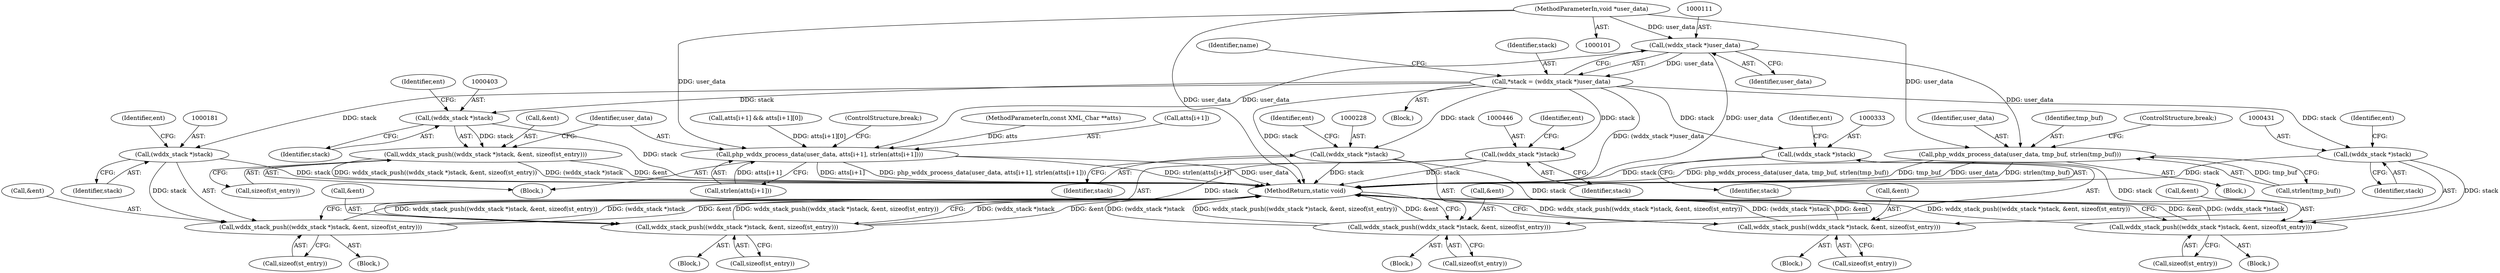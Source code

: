 digraph "0_php_2aae60461c2ff7b7fbcdd194c789ac841d0747d7@pointer" {
"1000110" [label="(Call,(wddx_stack *)user_data)"];
"1000102" [label="(MethodParameterIn,void *user_data)"];
"1000108" [label="(Call,*stack = (wddx_stack *)user_data)"];
"1000180" [label="(Call,(wddx_stack *)stack)"];
"1000179" [label="(Call,wddx_stack_push((wddx_stack *)stack, &ent, sizeof(st_entry)))"];
"1000227" [label="(Call,(wddx_stack *)stack)"];
"1000226" [label="(Call,wddx_stack_push((wddx_stack *)stack, &ent, sizeof(st_entry)))"];
"1000332" [label="(Call,(wddx_stack *)stack)"];
"1000331" [label="(Call,wddx_stack_push((wddx_stack *)stack, &ent, sizeof(st_entry)))"];
"1000402" [label="(Call,(wddx_stack *)stack)"];
"1000401" [label="(Call,wddx_stack_push((wddx_stack *)stack, &ent, sizeof(st_entry)))"];
"1000430" [label="(Call,(wddx_stack *)stack)"];
"1000429" [label="(Call,wddx_stack_push((wddx_stack *)stack, &ent, sizeof(st_entry)))"];
"1000445" [label="(Call,(wddx_stack *)stack)"];
"1000444" [label="(Call,wddx_stack_push((wddx_stack *)stack, &ent, sizeof(st_entry)))"];
"1000292" [label="(Call,php_wddx_process_data(user_data, tmp_buf, strlen(tmp_buf)))"];
"1000409" [label="(Call,php_wddx_process_data(user_data, atts[i+1], strlen(atts[i+1])))"];
"1000444" [label="(Call,wddx_stack_push((wddx_stack *)stack, &ent, sizeof(st_entry)))"];
"1000193" [label="(Block,)"];
"1000449" [label="(Identifier,ent)"];
"1000104" [label="(MethodParameterIn,const XML_Char **atts)"];
"1000110" [label="(Call,(wddx_stack *)user_data)"];
"1000185" [label="(Call,sizeof(st_entry))"];
"1000443" [label="(Block,)"];
"1000230" [label="(Call,&ent)"];
"1000411" [label="(Call,atts[i+1])"];
"1000179" [label="(Call,wddx_stack_push((wddx_stack *)stack, &ent, sizeof(st_entry)))"];
"1000294" [label="(Identifier,tmp_buf)"];
"1000434" [label="(Identifier,ent)"];
"1000430" [label="(Call,(wddx_stack *)stack)"];
"1000435" [label="(Call,sizeof(st_entry))"];
"1000183" [label="(Call,&ent)"];
"1000450" [label="(Call,sizeof(st_entry))"];
"1000231" [label="(Identifier,ent)"];
"1000292" [label="(Call,php_wddx_process_data(user_data, tmp_buf, strlen(tmp_buf)))"];
"1000232" [label="(Call,sizeof(st_entry))"];
"1000336" [label="(Identifier,ent)"];
"1000112" [label="(Identifier,user_data)"];
"1000402" [label="(Call,(wddx_stack *)stack)"];
"1000335" [label="(Call,&ent)"];
"1000105" [label="(Block,)"];
"1000180" [label="(Call,(wddx_stack *)stack)"];
"1000146" [label="(Block,)"];
"1000401" [label="(Call,wddx_stack_push((wddx_stack *)stack, &ent, sizeof(st_entry)))"];
"1000429" [label="(Call,wddx_stack_push((wddx_stack *)stack, &ent, sizeof(st_entry)))"];
"1000416" [label="(Call,strlen(atts[i+1]))"];
"1000424" [label="(Block,)"];
"1000116" [label="(Identifier,name)"];
"1000334" [label="(Identifier,stack)"];
"1000407" [label="(Call,sizeof(st_entry))"];
"1000304" [label="(Block,)"];
"1000404" [label="(Identifier,stack)"];
"1000400" [label="(Block,)"];
"1000452" [label="(MethodReturn,static void)"];
"1000102" [label="(MethodParameterIn,void *user_data)"];
"1000227" [label="(Call,(wddx_stack *)stack)"];
"1000337" [label="(Call,sizeof(st_entry))"];
"1000448" [label="(Call,&ent)"];
"1000184" [label="(Identifier,ent)"];
"1000410" [label="(Identifier,user_data)"];
"1000226" [label="(Call,wddx_stack_push((wddx_stack *)stack, &ent, sizeof(st_entry)))"];
"1000229" [label="(Identifier,stack)"];
"1000433" [label="(Call,&ent)"];
"1000275" [label="(Block,)"];
"1000109" [label="(Identifier,stack)"];
"1000445" [label="(Call,(wddx_stack *)stack)"];
"1000406" [label="(Identifier,ent)"];
"1000108" [label="(Call,*stack = (wddx_stack *)user_data)"];
"1000182" [label="(Identifier,stack)"];
"1000405" [label="(Call,&ent)"];
"1000432" [label="(Identifier,stack)"];
"1000387" [label="(Call,atts[i+1] && atts[i+1][0])"];
"1000447" [label="(Identifier,stack)"];
"1000297" [label="(ControlStructure,break;)"];
"1000409" [label="(Call,php_wddx_process_data(user_data, atts[i+1], strlen(atts[i+1])))"];
"1000331" [label="(Call,wddx_stack_push((wddx_stack *)stack, &ent, sizeof(st_entry)))"];
"1000295" [label="(Call,strlen(tmp_buf))"];
"1000293" [label="(Identifier,user_data)"];
"1000332" [label="(Call,(wddx_stack *)stack)"];
"1000422" [label="(ControlStructure,break;)"];
"1000110" -> "1000108"  [label="AST: "];
"1000110" -> "1000112"  [label="CFG: "];
"1000111" -> "1000110"  [label="AST: "];
"1000112" -> "1000110"  [label="AST: "];
"1000108" -> "1000110"  [label="CFG: "];
"1000110" -> "1000452"  [label="DDG: user_data"];
"1000110" -> "1000108"  [label="DDG: user_data"];
"1000102" -> "1000110"  [label="DDG: user_data"];
"1000110" -> "1000292"  [label="DDG: user_data"];
"1000110" -> "1000409"  [label="DDG: user_data"];
"1000102" -> "1000101"  [label="AST: "];
"1000102" -> "1000452"  [label="DDG: user_data"];
"1000102" -> "1000292"  [label="DDG: user_data"];
"1000102" -> "1000409"  [label="DDG: user_data"];
"1000108" -> "1000105"  [label="AST: "];
"1000109" -> "1000108"  [label="AST: "];
"1000116" -> "1000108"  [label="CFG: "];
"1000108" -> "1000452"  [label="DDG: (wddx_stack *)user_data"];
"1000108" -> "1000452"  [label="DDG: stack"];
"1000108" -> "1000180"  [label="DDG: stack"];
"1000108" -> "1000227"  [label="DDG: stack"];
"1000108" -> "1000332"  [label="DDG: stack"];
"1000108" -> "1000402"  [label="DDG: stack"];
"1000108" -> "1000430"  [label="DDG: stack"];
"1000108" -> "1000445"  [label="DDG: stack"];
"1000180" -> "1000179"  [label="AST: "];
"1000180" -> "1000182"  [label="CFG: "];
"1000181" -> "1000180"  [label="AST: "];
"1000182" -> "1000180"  [label="AST: "];
"1000184" -> "1000180"  [label="CFG: "];
"1000180" -> "1000452"  [label="DDG: stack"];
"1000180" -> "1000179"  [label="DDG: stack"];
"1000179" -> "1000146"  [label="AST: "];
"1000179" -> "1000185"  [label="CFG: "];
"1000183" -> "1000179"  [label="AST: "];
"1000185" -> "1000179"  [label="AST: "];
"1000452" -> "1000179"  [label="CFG: "];
"1000179" -> "1000452"  [label="DDG: wddx_stack_push((wddx_stack *)stack, &ent, sizeof(st_entry))"];
"1000179" -> "1000452"  [label="DDG: (wddx_stack *)stack"];
"1000179" -> "1000452"  [label="DDG: &ent"];
"1000227" -> "1000226"  [label="AST: "];
"1000227" -> "1000229"  [label="CFG: "];
"1000228" -> "1000227"  [label="AST: "];
"1000229" -> "1000227"  [label="AST: "];
"1000231" -> "1000227"  [label="CFG: "];
"1000227" -> "1000452"  [label="DDG: stack"];
"1000227" -> "1000226"  [label="DDG: stack"];
"1000226" -> "1000193"  [label="AST: "];
"1000226" -> "1000232"  [label="CFG: "];
"1000230" -> "1000226"  [label="AST: "];
"1000232" -> "1000226"  [label="AST: "];
"1000452" -> "1000226"  [label="CFG: "];
"1000226" -> "1000452"  [label="DDG: (wddx_stack *)stack"];
"1000226" -> "1000452"  [label="DDG: wddx_stack_push((wddx_stack *)stack, &ent, sizeof(st_entry))"];
"1000226" -> "1000452"  [label="DDG: &ent"];
"1000332" -> "1000331"  [label="AST: "];
"1000332" -> "1000334"  [label="CFG: "];
"1000333" -> "1000332"  [label="AST: "];
"1000334" -> "1000332"  [label="AST: "];
"1000336" -> "1000332"  [label="CFG: "];
"1000332" -> "1000452"  [label="DDG: stack"];
"1000332" -> "1000331"  [label="DDG: stack"];
"1000331" -> "1000304"  [label="AST: "];
"1000331" -> "1000337"  [label="CFG: "];
"1000335" -> "1000331"  [label="AST: "];
"1000337" -> "1000331"  [label="AST: "];
"1000452" -> "1000331"  [label="CFG: "];
"1000331" -> "1000452"  [label="DDG: wddx_stack_push((wddx_stack *)stack, &ent, sizeof(st_entry))"];
"1000331" -> "1000452"  [label="DDG: (wddx_stack *)stack"];
"1000331" -> "1000452"  [label="DDG: &ent"];
"1000402" -> "1000401"  [label="AST: "];
"1000402" -> "1000404"  [label="CFG: "];
"1000403" -> "1000402"  [label="AST: "];
"1000404" -> "1000402"  [label="AST: "];
"1000406" -> "1000402"  [label="CFG: "];
"1000402" -> "1000452"  [label="DDG: stack"];
"1000402" -> "1000401"  [label="DDG: stack"];
"1000401" -> "1000400"  [label="AST: "];
"1000401" -> "1000407"  [label="CFG: "];
"1000405" -> "1000401"  [label="AST: "];
"1000407" -> "1000401"  [label="AST: "];
"1000410" -> "1000401"  [label="CFG: "];
"1000401" -> "1000452"  [label="DDG: &ent"];
"1000401" -> "1000452"  [label="DDG: wddx_stack_push((wddx_stack *)stack, &ent, sizeof(st_entry))"];
"1000401" -> "1000452"  [label="DDG: (wddx_stack *)stack"];
"1000430" -> "1000429"  [label="AST: "];
"1000430" -> "1000432"  [label="CFG: "];
"1000431" -> "1000430"  [label="AST: "];
"1000432" -> "1000430"  [label="AST: "];
"1000434" -> "1000430"  [label="CFG: "];
"1000430" -> "1000452"  [label="DDG: stack"];
"1000430" -> "1000429"  [label="DDG: stack"];
"1000429" -> "1000424"  [label="AST: "];
"1000429" -> "1000435"  [label="CFG: "];
"1000433" -> "1000429"  [label="AST: "];
"1000435" -> "1000429"  [label="AST: "];
"1000452" -> "1000429"  [label="CFG: "];
"1000429" -> "1000452"  [label="DDG: &ent"];
"1000429" -> "1000452"  [label="DDG: (wddx_stack *)stack"];
"1000429" -> "1000452"  [label="DDG: wddx_stack_push((wddx_stack *)stack, &ent, sizeof(st_entry))"];
"1000445" -> "1000444"  [label="AST: "];
"1000445" -> "1000447"  [label="CFG: "];
"1000446" -> "1000445"  [label="AST: "];
"1000447" -> "1000445"  [label="AST: "];
"1000449" -> "1000445"  [label="CFG: "];
"1000445" -> "1000452"  [label="DDG: stack"];
"1000445" -> "1000444"  [label="DDG: stack"];
"1000444" -> "1000443"  [label="AST: "];
"1000444" -> "1000450"  [label="CFG: "];
"1000448" -> "1000444"  [label="AST: "];
"1000450" -> "1000444"  [label="AST: "];
"1000452" -> "1000444"  [label="CFG: "];
"1000444" -> "1000452"  [label="DDG: (wddx_stack *)stack"];
"1000444" -> "1000452"  [label="DDG: &ent"];
"1000444" -> "1000452"  [label="DDG: wddx_stack_push((wddx_stack *)stack, &ent, sizeof(st_entry))"];
"1000292" -> "1000275"  [label="AST: "];
"1000292" -> "1000295"  [label="CFG: "];
"1000293" -> "1000292"  [label="AST: "];
"1000294" -> "1000292"  [label="AST: "];
"1000295" -> "1000292"  [label="AST: "];
"1000297" -> "1000292"  [label="CFG: "];
"1000292" -> "1000452"  [label="DDG: php_wddx_process_data(user_data, tmp_buf, strlen(tmp_buf))"];
"1000292" -> "1000452"  [label="DDG: tmp_buf"];
"1000292" -> "1000452"  [label="DDG: user_data"];
"1000292" -> "1000452"  [label="DDG: strlen(tmp_buf)"];
"1000295" -> "1000292"  [label="DDG: tmp_buf"];
"1000409" -> "1000400"  [label="AST: "];
"1000409" -> "1000416"  [label="CFG: "];
"1000410" -> "1000409"  [label="AST: "];
"1000411" -> "1000409"  [label="AST: "];
"1000416" -> "1000409"  [label="AST: "];
"1000422" -> "1000409"  [label="CFG: "];
"1000409" -> "1000452"  [label="DDG: atts[i+1]"];
"1000409" -> "1000452"  [label="DDG: php_wddx_process_data(user_data, atts[i+1], strlen(atts[i+1]))"];
"1000409" -> "1000452"  [label="DDG: strlen(atts[i+1])"];
"1000409" -> "1000452"  [label="DDG: user_data"];
"1000387" -> "1000409"  [label="DDG: atts[i+1][0]"];
"1000416" -> "1000409"  [label="DDG: atts[i+1]"];
"1000104" -> "1000409"  [label="DDG: atts"];
}
